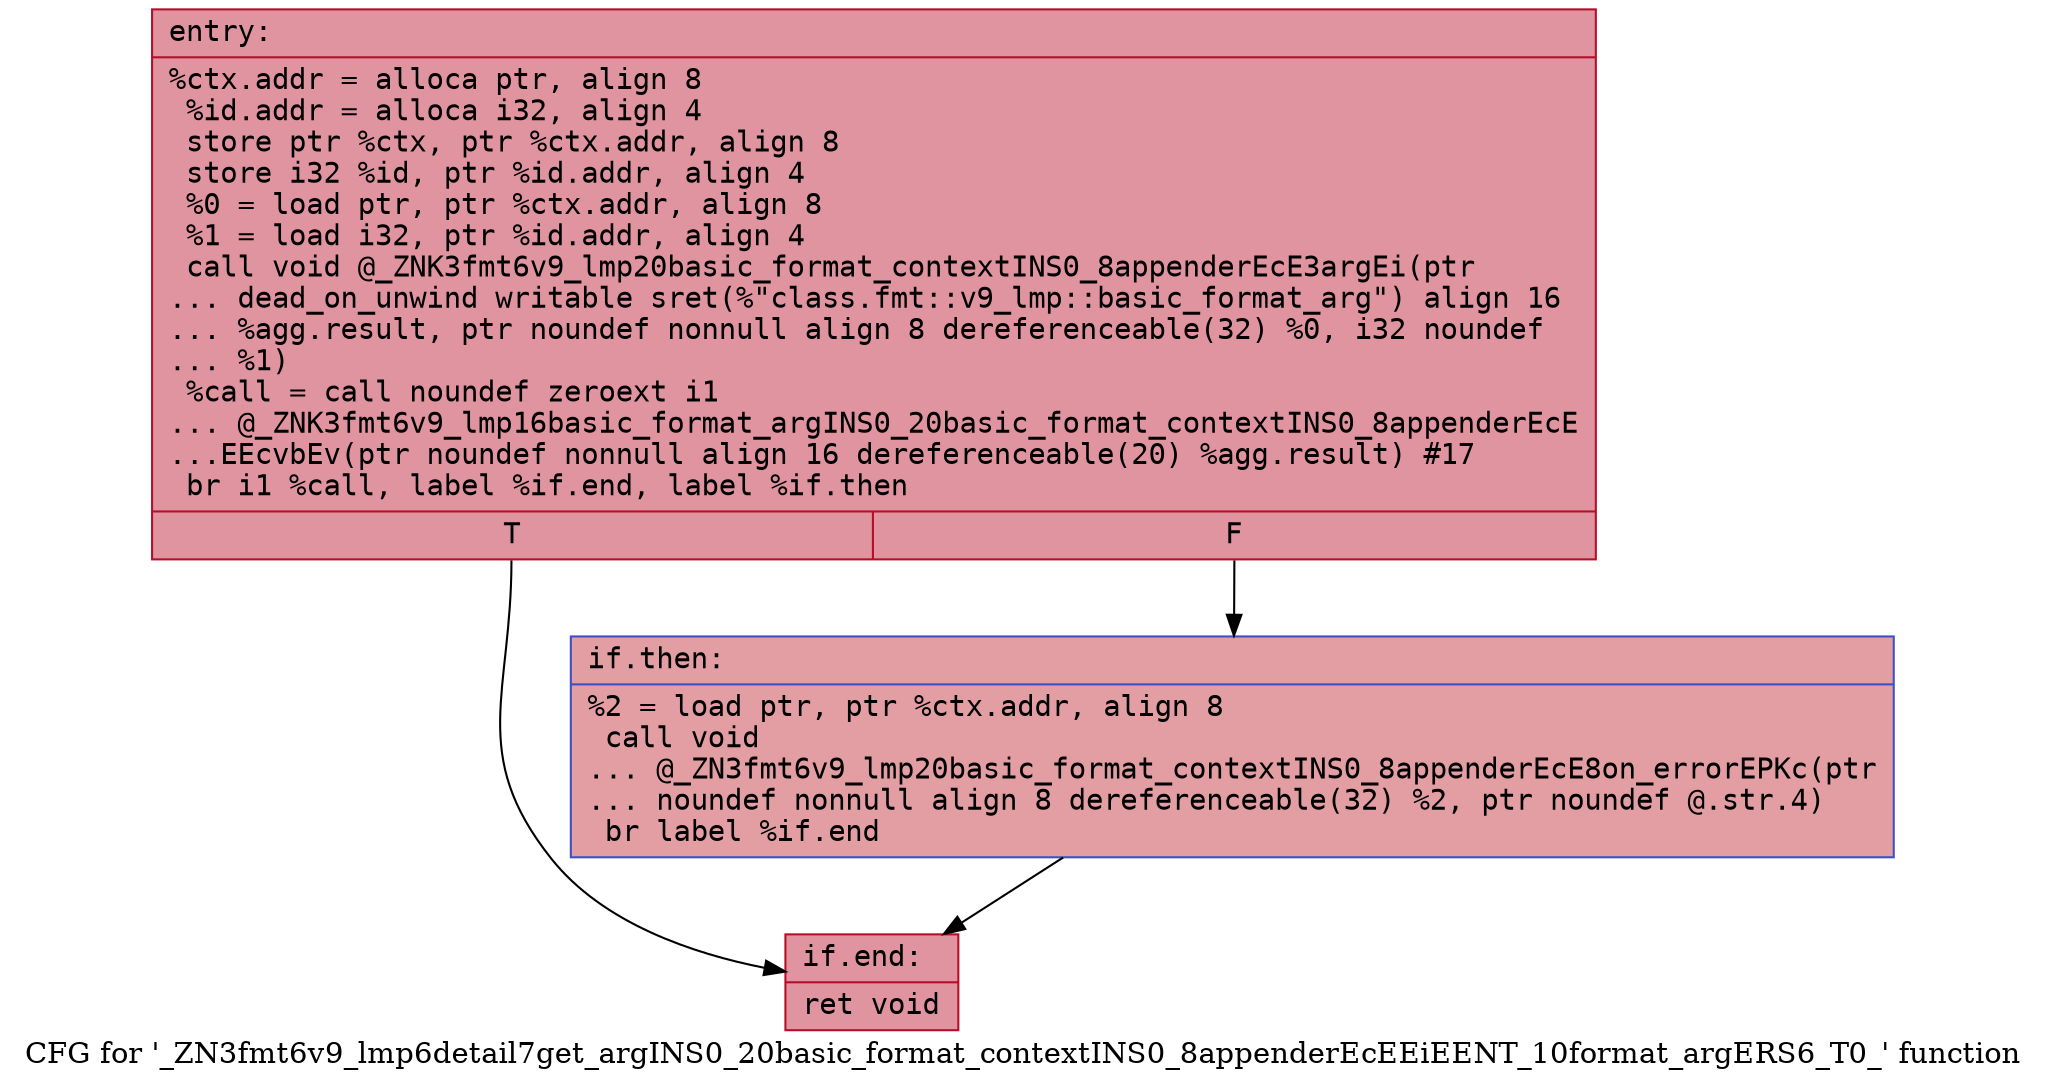 digraph "CFG for '_ZN3fmt6v9_lmp6detail7get_argINS0_20basic_format_contextINS0_8appenderEcEEiEENT_10format_argERS6_T0_' function" {
	label="CFG for '_ZN3fmt6v9_lmp6detail7get_argINS0_20basic_format_contextINS0_8appenderEcEEiEENT_10format_argERS6_T0_' function";

	Node0x55fec3495810 [shape=record,color="#b70d28ff", style=filled, fillcolor="#b70d2870" fontname="Courier",label="{entry:\l|  %ctx.addr = alloca ptr, align 8\l  %id.addr = alloca i32, align 4\l  store ptr %ctx, ptr %ctx.addr, align 8\l  store i32 %id, ptr %id.addr, align 4\l  %0 = load ptr, ptr %ctx.addr, align 8\l  %1 = load i32, ptr %id.addr, align 4\l  call void @_ZNK3fmt6v9_lmp20basic_format_contextINS0_8appenderEcE3argEi(ptr\l... dead_on_unwind writable sret(%\"class.fmt::v9_lmp::basic_format_arg\") align 16\l... %agg.result, ptr noundef nonnull align 8 dereferenceable(32) %0, i32 noundef\l... %1)\l  %call = call noundef zeroext i1\l... @_ZNK3fmt6v9_lmp16basic_format_argINS0_20basic_format_contextINS0_8appenderEcE\l...EEcvbEv(ptr noundef nonnull align 16 dereferenceable(20) %agg.result) #17\l  br i1 %call, label %if.end, label %if.then\l|{<s0>T|<s1>F}}"];
	Node0x55fec3495810:s0 -> Node0x55fec3495ea0[tooltip="entry -> if.end\nProbability 50.00%" ];
	Node0x55fec3495810:s1 -> Node0x55fec3495f10[tooltip="entry -> if.then\nProbability 50.00%" ];
	Node0x55fec3495f10 [shape=record,color="#3d50c3ff", style=filled, fillcolor="#be242e70" fontname="Courier",label="{if.then:\l|  %2 = load ptr, ptr %ctx.addr, align 8\l  call void\l... @_ZN3fmt6v9_lmp20basic_format_contextINS0_8appenderEcE8on_errorEPKc(ptr\l... noundef nonnull align 8 dereferenceable(32) %2, ptr noundef @.str.4)\l  br label %if.end\l}"];
	Node0x55fec3495f10 -> Node0x55fec3495ea0[tooltip="if.then -> if.end\nProbability 100.00%" ];
	Node0x55fec3495ea0 [shape=record,color="#b70d28ff", style=filled, fillcolor="#b70d2870" fontname="Courier",label="{if.end:\l|  ret void\l}"];
}
